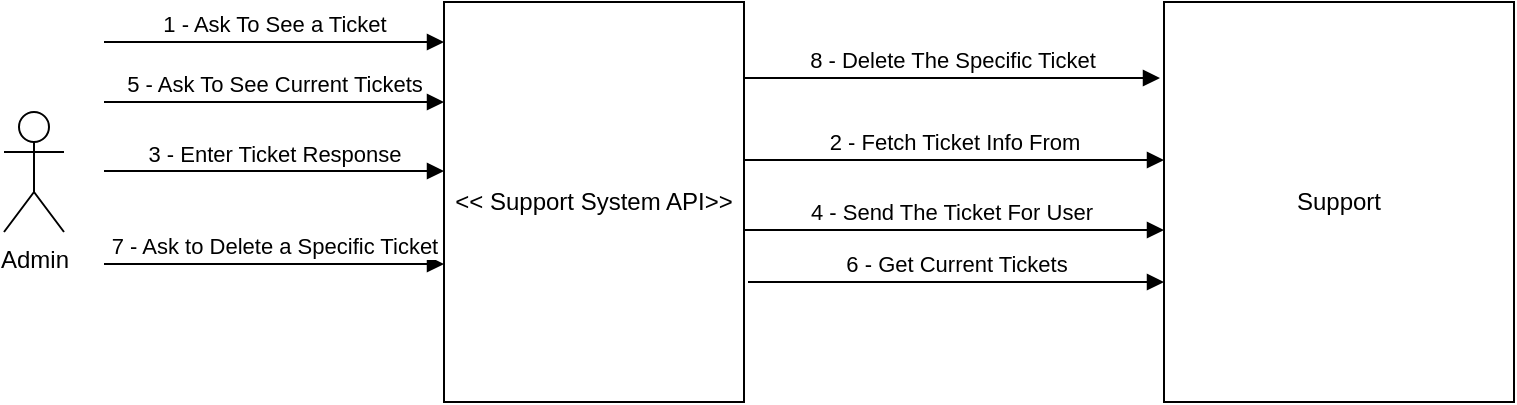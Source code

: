 <mxfile version="12.4.3" type="github" pages="1"><diagram id="HmB_grR_ZXvND6lKYQIR" name="Page-1"><mxGraphModel dx="1038" dy="548" grid="1" gridSize="10" guides="1" tooltips="1" connect="1" arrows="1" fold="1" page="1" pageScale="1" pageWidth="850" pageHeight="1100" math="0" shadow="0"><root><mxCell id="0"/><mxCell id="1" parent="0"/><mxCell id="kvFhLe-gxGRkwclGKXZV-1" value="Admin" style="shape=umlActor;verticalLabelPosition=bottom;labelBackgroundColor=#ffffff;verticalAlign=top;html=1;" vertex="1" parent="1"><mxGeometry x="47" y="215" width="30" height="60" as="geometry"/></mxCell><mxCell id="kvFhLe-gxGRkwclGKXZV-2" value="&amp;lt;&amp;lt; Support System API&amp;gt;&amp;gt;" style="rounded=0;whiteSpace=wrap;html=1;" vertex="1" parent="1"><mxGeometry x="267" y="160" width="150" height="200" as="geometry"/></mxCell><mxCell id="kvFhLe-gxGRkwclGKXZV-3" value="Support" style="rounded=0;whiteSpace=wrap;html=1;" vertex="1" parent="1"><mxGeometry x="627" y="160" width="175" height="200" as="geometry"/></mxCell><mxCell id="kvFhLe-gxGRkwclGKXZV-4" value="1 - Ask To See a Ticket" style="html=1;verticalAlign=bottom;endArrow=block;" edge="1" parent="1"><mxGeometry width="80" relative="1" as="geometry"><mxPoint x="97" y="180" as="sourcePoint"/><mxPoint x="267" y="180" as="targetPoint"/></mxGeometry></mxCell><mxCell id="kvFhLe-gxGRkwclGKXZV-5" value="2 - Fetch Ticket Info From" style="html=1;verticalAlign=bottom;endArrow=block;" edge="1" parent="1"><mxGeometry width="80" relative="1" as="geometry"><mxPoint x="417" y="239" as="sourcePoint"/><mxPoint x="627" y="239" as="targetPoint"/></mxGeometry></mxCell><mxCell id="kvFhLe-gxGRkwclGKXZV-6" value="3 - Enter Ticket Response" style="html=1;verticalAlign=bottom;endArrow=block;" edge="1" parent="1"><mxGeometry width="80" relative="1" as="geometry"><mxPoint x="97" y="244.5" as="sourcePoint"/><mxPoint x="267" y="244.5" as="targetPoint"/></mxGeometry></mxCell><mxCell id="kvFhLe-gxGRkwclGKXZV-7" value="4 - Send The Ticket For User&amp;nbsp;" style="html=1;verticalAlign=bottom;endArrow=block;" edge="1" parent="1"><mxGeometry width="80" relative="1" as="geometry"><mxPoint x="417" y="274" as="sourcePoint"/><mxPoint x="627" y="274" as="targetPoint"/></mxGeometry></mxCell><mxCell id="kvFhLe-gxGRkwclGKXZV-8" value="5 - Ask To See Current Tickets" style="html=1;verticalAlign=bottom;endArrow=block;" edge="1" parent="1"><mxGeometry width="80" relative="1" as="geometry"><mxPoint x="97" y="210" as="sourcePoint"/><mxPoint x="267" y="210" as="targetPoint"/></mxGeometry></mxCell><mxCell id="kvFhLe-gxGRkwclGKXZV-9" value="6 - Get Current Tickets" style="html=1;verticalAlign=bottom;endArrow=block;" edge="1" parent="1"><mxGeometry width="80" relative="1" as="geometry"><mxPoint x="419" y="300" as="sourcePoint"/><mxPoint x="627" y="300" as="targetPoint"/></mxGeometry></mxCell><mxCell id="kvFhLe-gxGRkwclGKXZV-10" value="7 - Ask to Delete a Specific Ticket" style="html=1;verticalAlign=bottom;endArrow=block;" edge="1" parent="1"><mxGeometry width="80" relative="1" as="geometry"><mxPoint x="97" y="291" as="sourcePoint"/><mxPoint x="267" y="291" as="targetPoint"/></mxGeometry></mxCell><mxCell id="kvFhLe-gxGRkwclGKXZV-11" value="8 - Delete The Specific Ticket" style="html=1;verticalAlign=bottom;endArrow=block;" edge="1" parent="1"><mxGeometry width="80" relative="1" as="geometry"><mxPoint x="417" y="198" as="sourcePoint"/><mxPoint x="625" y="198" as="targetPoint"/></mxGeometry></mxCell></root></mxGraphModel></diagram></mxfile>